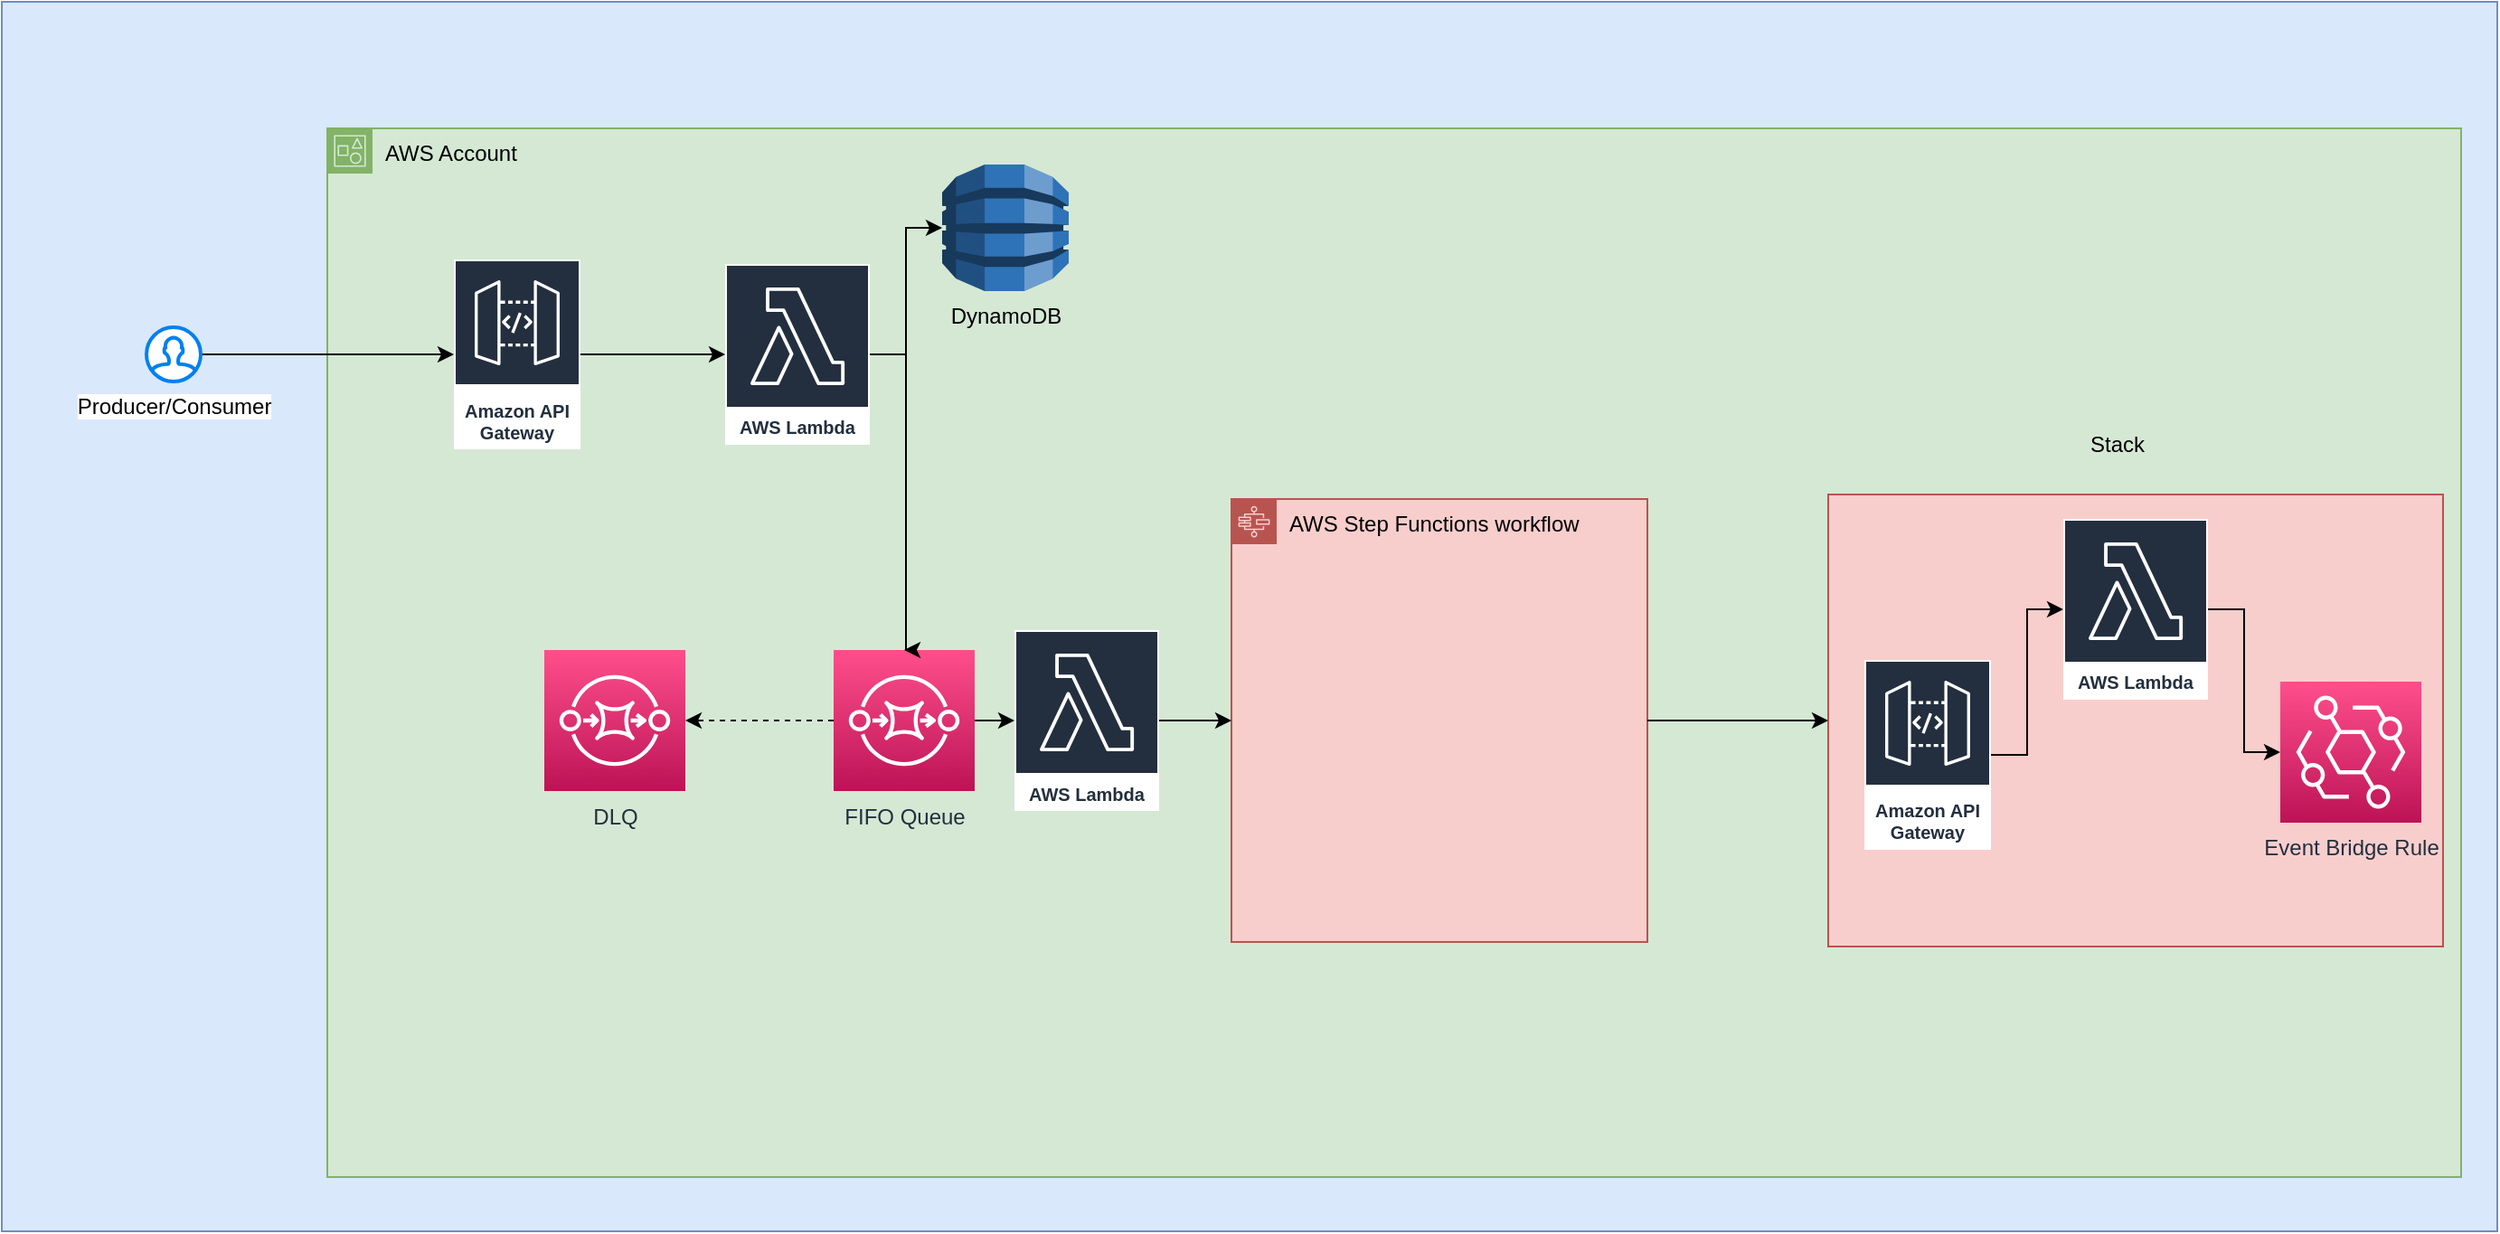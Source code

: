 <mxfile version="20.8.16" type="device"><diagram name="Page-1" id="dm6Dqtt-YZAg58LTh4VQ"><mxGraphModel dx="1834" dy="756" grid="1" gridSize="10" guides="1" tooltips="1" connect="1" arrows="1" fold="1" page="0" pageScale="1" pageWidth="827" pageHeight="1169" math="0" shadow="0"><root><mxCell id="0"/><mxCell id="1" parent="0"/><mxCell id="hNPiualojegy6A2FwA5B-1" value="" style="rounded=0;whiteSpace=wrap;html=1;fillColor=#dae8fc;strokeColor=#6c8ebf;movable=1;resizable=1;rotatable=1;deletable=1;editable=1;connectable=1;" parent="1" vertex="1"><mxGeometry x="-270" y="50" width="1380" height="680" as="geometry"/></mxCell><mxCell id="hNPiualojegy6A2FwA5B-2" value="AWS Account" style="points=[[0,0],[0.25,0],[0.5,0],[0.75,0],[1,0],[1,0.25],[1,0.5],[1,0.75],[1,1],[0.75,1],[0.5,1],[0.25,1],[0,1],[0,0.75],[0,0.5],[0,0.25]];outlineConnect=0;html=1;whiteSpace=wrap;fontSize=12;fontStyle=0;container=1;pointerEvents=0;collapsible=0;recursiveResize=0;shape=mxgraph.aws4.group;grIcon=mxgraph.aws4.group_account;strokeColor=#82b366;fillColor=#d5e8d4;verticalAlign=top;align=left;spacingLeft=30;dashed=0;" parent="1" vertex="1"><mxGeometry x="-90" y="120" width="1180" height="580" as="geometry"/></mxCell><mxCell id="hNPiualojegy6A2FwA5B-9" style="edgeStyle=orthogonalEdgeStyle;rounded=0;orthogonalLoop=1;jettySize=auto;html=1;" parent="hNPiualojegy6A2FwA5B-2" source="hNPiualojegy6A2FwA5B-3" target="hNPiualojegy6A2FwA5B-8" edge="1"><mxGeometry relative="1" as="geometry"/></mxCell><mxCell id="hNPiualojegy6A2FwA5B-3" value="Amazon API Gateway" style="sketch=0;outlineConnect=0;fontColor=#232F3E;gradientColor=none;strokeColor=#ffffff;fillColor=#232F3E;dashed=0;verticalLabelPosition=middle;verticalAlign=bottom;align=center;html=1;whiteSpace=wrap;fontSize=10;fontStyle=1;spacing=3;shape=mxgraph.aws4.productIcon;prIcon=mxgraph.aws4.api_gateway;" parent="hNPiualojegy6A2FwA5B-2" vertex="1"><mxGeometry x="70" y="72.5" width="70" height="105" as="geometry"/></mxCell><mxCell id="hNPiualojegy6A2FwA5B-7" value="DynamoDB" style="outlineConnect=0;dashed=0;verticalLabelPosition=bottom;verticalAlign=top;align=center;html=1;shape=mxgraph.aws3.dynamo_db;fillColor=#2E73B8;gradientColor=none;" parent="hNPiualojegy6A2FwA5B-2" vertex="1"><mxGeometry x="340" y="20" width="70" height="70" as="geometry"/></mxCell><mxCell id="hNPiualojegy6A2FwA5B-10" style="edgeStyle=orthogonalEdgeStyle;rounded=0;orthogonalLoop=1;jettySize=auto;html=1;" parent="hNPiualojegy6A2FwA5B-2" source="hNPiualojegy6A2FwA5B-8" target="hNPiualojegy6A2FwA5B-7" edge="1"><mxGeometry relative="1" as="geometry"/></mxCell><mxCell id="hNPiualojegy6A2FwA5B-8" value="AWS Lambda" style="sketch=0;outlineConnect=0;fontColor=#232F3E;gradientColor=none;strokeColor=#ffffff;fillColor=#232F3E;dashed=0;verticalLabelPosition=middle;verticalAlign=bottom;align=center;html=1;whiteSpace=wrap;fontSize=10;fontStyle=1;spacing=3;shape=mxgraph.aws4.productIcon;prIcon=mxgraph.aws4.lambda;" parent="hNPiualojegy6A2FwA5B-2" vertex="1"><mxGeometry x="220" y="75" width="80" height="100" as="geometry"/></mxCell><mxCell id="hNPiualojegy6A2FwA5B-19" value="AWS Step Functions workflow" style="points=[[0,0],[0.25,0],[0.5,0],[0.75,0],[1,0],[1,0.25],[1,0.5],[1,0.75],[1,1],[0.75,1],[0.5,1],[0.25,1],[0,1],[0,0.75],[0,0.5],[0,0.25]];outlineConnect=0;html=1;whiteSpace=wrap;fontSize=12;fontStyle=0;container=1;pointerEvents=0;collapsible=0;recursiveResize=0;shape=mxgraph.aws4.group;grIcon=mxgraph.aws4.group_aws_step_functions_workflow;strokeColor=#b85450;fillColor=#f8cecc;verticalAlign=top;align=left;spacingLeft=30;dashed=0;" parent="hNPiualojegy6A2FwA5B-2" vertex="1"><mxGeometry x="500" y="205" width="230" height="245" as="geometry"/></mxCell><mxCell id="w1PDBjwO0H8d4mY1_O6I-1" value="FIFO Queue" style="sketch=0;points=[[0,0,0],[0.25,0,0],[0.5,0,0],[0.75,0,0],[1,0,0],[0,1,0],[0.25,1,0],[0.5,1,0],[0.75,1,0],[1,1,0],[0,0.25,0],[0,0.5,0],[0,0.75,0],[1,0.25,0],[1,0.5,0],[1,0.75,0]];outlineConnect=0;fontColor=#232F3E;gradientColor=#FF4F8B;gradientDirection=north;fillColor=#BC1356;strokeColor=#ffffff;dashed=1;verticalLabelPosition=bottom;verticalAlign=top;align=center;html=1;fontSize=12;fontStyle=0;aspect=fixed;shape=mxgraph.aws4.resourceIcon;resIcon=mxgraph.aws4.sqs;" parent="hNPiualojegy6A2FwA5B-2" vertex="1"><mxGeometry x="280" y="288.5" width="78" height="78" as="geometry"/></mxCell><mxCell id="hNPiualojegy6A2FwA5B-20" style="edgeStyle=orthogonalEdgeStyle;rounded=0;orthogonalLoop=1;jettySize=auto;html=1;entryX=0.5;entryY=0;entryDx=0;entryDy=0;entryPerimeter=0;" parent="hNPiualojegy6A2FwA5B-2" source="hNPiualojegy6A2FwA5B-8" target="w1PDBjwO0H8d4mY1_O6I-1" edge="1"><mxGeometry relative="1" as="geometry"><Array as="points"><mxPoint x="320" y="125"/></Array></mxGeometry></mxCell><mxCell id="w1PDBjwO0H8d4mY1_O6I-6" value="DLQ" style="sketch=0;points=[[0,0,0],[0.25,0,0],[0.5,0,0],[0.75,0,0],[1,0,0],[0,1,0],[0.25,1,0],[0.5,1,0],[0.75,1,0],[1,1,0],[0,0.25,0],[0,0.5,0],[0,0.75,0],[1,0.25,0],[1,0.5,0],[1,0.75,0]];outlineConnect=0;fontColor=#232F3E;gradientColor=#FF4F8B;gradientDirection=north;fillColor=#BC1356;strokeColor=#ffffff;dashed=0;verticalLabelPosition=bottom;verticalAlign=top;align=center;html=1;fontSize=12;fontStyle=0;aspect=fixed;shape=mxgraph.aws4.resourceIcon;resIcon=mxgraph.aws4.sqs;" parent="hNPiualojegy6A2FwA5B-2" vertex="1"><mxGeometry x="120" y="288.5" width="78" height="78" as="geometry"/></mxCell><mxCell id="w1PDBjwO0H8d4mY1_O6I-7" style="edgeStyle=orthogonalEdgeStyle;rounded=0;orthogonalLoop=1;jettySize=auto;html=1;dashed=1;" parent="hNPiualojegy6A2FwA5B-2" source="w1PDBjwO0H8d4mY1_O6I-1" target="w1PDBjwO0H8d4mY1_O6I-6" edge="1"><mxGeometry relative="1" as="geometry"/></mxCell><mxCell id="hNPiualojegy6A2FwA5B-6" style="edgeStyle=orthogonalEdgeStyle;rounded=0;orthogonalLoop=1;jettySize=auto;html=1;" parent="1" source="hNPiualojegy6A2FwA5B-5" target="hNPiualojegy6A2FwA5B-3" edge="1"><mxGeometry relative="1" as="geometry"/></mxCell><mxCell id="hNPiualojegy6A2FwA5B-5" value="Producer/Consumer" style="html=1;verticalLabelPosition=bottom;align=center;labelBackgroundColor=#ffffff;verticalAlign=top;strokeWidth=2;strokeColor=#0080F0;shadow=0;dashed=0;shape=mxgraph.ios7.icons.user;" parent="1" vertex="1"><mxGeometry x="-190" y="230" width="30" height="30" as="geometry"/></mxCell><mxCell id="hNPiualojegy6A2FwA5B-15" value="" style="rounded=0;whiteSpace=wrap;html=1;strokeColor=#b85450;fillColor=#f8cecc;" parent="1" vertex="1"><mxGeometry x="740" y="322.5" width="340" height="250" as="geometry"/></mxCell><mxCell id="hNPiualojegy6A2FwA5B-16" value="Stack" style="text;html=1;strokeColor=none;fillColor=none;align=center;verticalAlign=middle;whiteSpace=wrap;rounded=0;" parent="1" vertex="1"><mxGeometry x="870" y="280" width="60" height="30" as="geometry"/></mxCell><mxCell id="4Mbgh5d_RgsDqrYswGM2-1" style="edgeStyle=orthogonalEdgeStyle;rounded=0;orthogonalLoop=1;jettySize=auto;html=1;" parent="1" source="hNPiualojegy6A2FwA5B-17" target="4Mbgh5d_RgsDqrYswGM2-2" edge="1"><mxGeometry relative="1" as="geometry"/></mxCell><mxCell id="hNPiualojegy6A2FwA5B-17" value="Amazon API Gateway" style="sketch=0;outlineConnect=0;fontColor=#232F3E;gradientColor=none;strokeColor=#ffffff;fillColor=#232F3E;dashed=0;verticalLabelPosition=middle;verticalAlign=bottom;align=center;html=1;whiteSpace=wrap;fontSize=10;fontStyle=1;spacing=3;shape=mxgraph.aws4.productIcon;prIcon=mxgraph.aws4.api_gateway;" parent="1" vertex="1"><mxGeometry x="760" y="414" width="70" height="105" as="geometry"/></mxCell><mxCell id="hNPiualojegy6A2FwA5B-18" value="Event Bridge Rule" style="sketch=0;points=[[0,0,0],[0.25,0,0],[0.5,0,0],[0.75,0,0],[1,0,0],[0,1,0],[0.25,1,0],[0.5,1,0],[0.75,1,0],[1,1,0],[0,0.25,0],[0,0.5,0],[0,0.75,0],[1,0.25,0],[1,0.5,0],[1,0.75,0]];outlineConnect=0;fontColor=#232F3E;gradientColor=#FF4F8B;gradientDirection=north;fillColor=#BC1356;strokeColor=#ffffff;dashed=0;verticalLabelPosition=bottom;verticalAlign=top;align=center;html=1;fontSize=12;fontStyle=0;aspect=fixed;shape=mxgraph.aws4.resourceIcon;resIcon=mxgraph.aws4.eventbridge;" parent="1" vertex="1"><mxGeometry x="990" y="426" width="78" height="78" as="geometry"/></mxCell><mxCell id="hNPiualojegy6A2FwA5B-21" style="edgeStyle=orthogonalEdgeStyle;rounded=0;orthogonalLoop=1;jettySize=auto;html=1;" parent="1" source="hNPiualojegy6A2FwA5B-19" target="hNPiualojegy6A2FwA5B-15" edge="1"><mxGeometry relative="1" as="geometry"/></mxCell><mxCell id="4Mbgh5d_RgsDqrYswGM2-3" style="edgeStyle=orthogonalEdgeStyle;rounded=0;orthogonalLoop=1;jettySize=auto;html=1;entryX=0;entryY=0.5;entryDx=0;entryDy=0;entryPerimeter=0;" parent="1" source="4Mbgh5d_RgsDqrYswGM2-2" target="hNPiualojegy6A2FwA5B-18" edge="1"><mxGeometry relative="1" as="geometry"/></mxCell><mxCell id="4Mbgh5d_RgsDqrYswGM2-2" value="AWS Lambda" style="sketch=0;outlineConnect=0;fontColor=#232F3E;gradientColor=none;strokeColor=#ffffff;fillColor=#232F3E;dashed=0;verticalLabelPosition=middle;verticalAlign=bottom;align=center;html=1;whiteSpace=wrap;fontSize=10;fontStyle=1;spacing=3;shape=mxgraph.aws4.productIcon;prIcon=mxgraph.aws4.lambda;" parent="1" vertex="1"><mxGeometry x="870" y="336" width="80" height="100" as="geometry"/></mxCell><mxCell id="w1PDBjwO0H8d4mY1_O6I-4" style="edgeStyle=orthogonalEdgeStyle;rounded=0;orthogonalLoop=1;jettySize=auto;html=1;" parent="1" source="w1PDBjwO0H8d4mY1_O6I-1" target="w1PDBjwO0H8d4mY1_O6I-3" edge="1"><mxGeometry relative="1" as="geometry"/></mxCell><mxCell id="w1PDBjwO0H8d4mY1_O6I-5" style="edgeStyle=orthogonalEdgeStyle;rounded=0;orthogonalLoop=1;jettySize=auto;html=1;" parent="1" source="w1PDBjwO0H8d4mY1_O6I-3" target="hNPiualojegy6A2FwA5B-19" edge="1"><mxGeometry relative="1" as="geometry"/></mxCell><mxCell id="w1PDBjwO0H8d4mY1_O6I-3" value="AWS Lambda" style="sketch=0;outlineConnect=0;fontColor=#232F3E;gradientColor=none;strokeColor=#ffffff;fillColor=#232F3E;dashed=0;verticalLabelPosition=middle;verticalAlign=bottom;align=center;html=1;whiteSpace=wrap;fontSize=10;fontStyle=1;spacing=3;shape=mxgraph.aws4.productIcon;prIcon=mxgraph.aws4.lambda;" parent="1" vertex="1"><mxGeometry x="290" y="397.5" width="80" height="100" as="geometry"/></mxCell></root></mxGraphModel></diagram></mxfile>